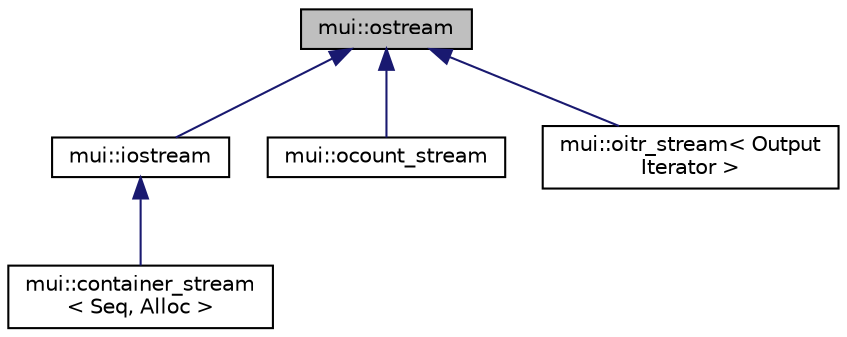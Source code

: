 digraph "mui::ostream"
{
 // LATEX_PDF_SIZE
  edge [fontname="Helvetica",fontsize="10",labelfontname="Helvetica",labelfontsize="10"];
  node [fontname="Helvetica",fontsize="10",shape=record];
  Node1 [label="mui::ostream",height=0.2,width=0.4,color="black", fillcolor="grey75", style="filled", fontcolor="black",tooltip=" "];
  Node1 -> Node2 [dir="back",color="midnightblue",fontsize="10",style="solid",fontname="Helvetica"];
  Node2 [label="mui::iostream",height=0.2,width=0.4,color="black", fillcolor="white", style="filled",URL="$classmui_1_1iostream.html",tooltip=" "];
  Node2 -> Node3 [dir="back",color="midnightblue",fontsize="10",style="solid",fontname="Helvetica"];
  Node3 [label="mui::container_stream\l\< Seq, Alloc \>",height=0.2,width=0.4,color="black", fillcolor="white", style="filled",URL="$classmui_1_1container__stream.html",tooltip=" "];
  Node1 -> Node4 [dir="back",color="midnightblue",fontsize="10",style="solid",fontname="Helvetica"];
  Node4 [label="mui::ocount_stream",height=0.2,width=0.4,color="black", fillcolor="white", style="filled",URL="$classmui_1_1ocount__stream.html",tooltip=" "];
  Node1 -> Node5 [dir="back",color="midnightblue",fontsize="10",style="solid",fontname="Helvetica"];
  Node5 [label="mui::oitr_stream\< Output\lIterator \>",height=0.2,width=0.4,color="black", fillcolor="white", style="filled",URL="$classmui_1_1oitr__stream.html",tooltip=" "];
}
